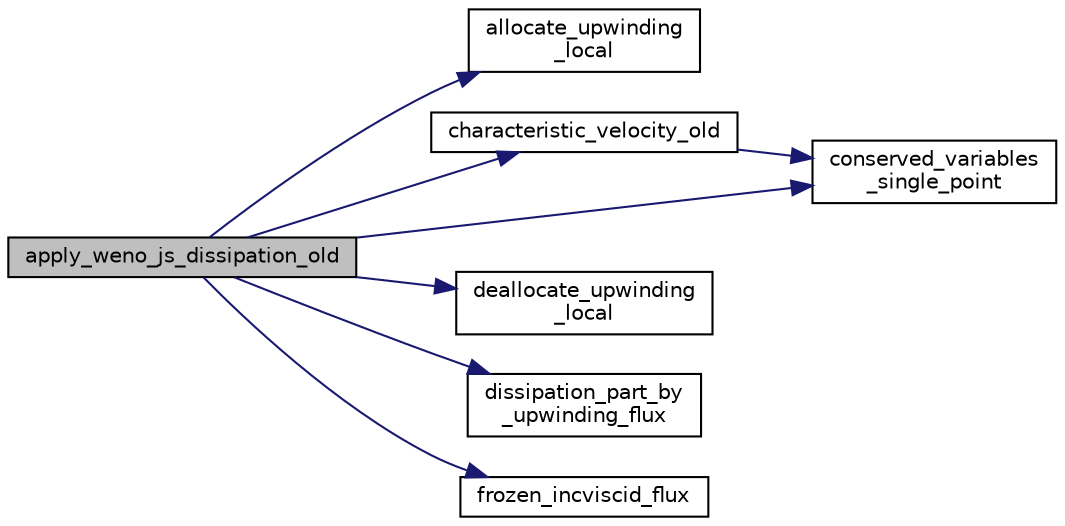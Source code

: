 digraph "apply_weno_js_dissipation_old"
{
 // INTERACTIVE_SVG=YES
  bgcolor="transparent";
  edge [fontname="Helvetica",fontsize="10",labelfontname="Helvetica",labelfontsize="10"];
  node [fontname="Helvetica",fontsize="10",shape=record];
  rankdir="LR";
  Node20 [label="apply_weno_js_dissipation_old",height=0.2,width=0.4,color="black", fillcolor="grey75", style="filled", fontcolor="black"];
  Node20 -> Node21 [color="midnightblue",fontsize="10",style="solid",fontname="Helvetica"];
  Node21 [label="allocate_upwinding\l_local",height=0.2,width=0.4,color="black",URL="$namespacenavierstokesrhsweno.html#abe3d17704e23fdee041cbc4a7c58d78b"];
  Node20 -> Node22 [color="midnightblue",fontsize="10",style="solid",fontname="Helvetica"];
  Node22 [label="characteristic_velocity_old",height=0.2,width=0.4,color="black",URL="$namespacenavierstokesrhsweno.html#a218ed3a33c33cf47975e22571e34c3c3"];
  Node22 -> Node23 [color="midnightblue",fontsize="10",style="solid",fontname="Helvetica"];
  Node23 [label="conserved_variables\l_single_point",height=0.2,width=0.4,color="black",URL="$namespacenavierstokesrhsweno.html#a915a5f75335f503106a55b3359b23e4f"];
  Node20 -> Node23 [color="midnightblue",fontsize="10",style="solid",fontname="Helvetica"];
  Node20 -> Node24 [color="midnightblue",fontsize="10",style="solid",fontname="Helvetica"];
  Node24 [label="deallocate_upwinding\l_local",height=0.2,width=0.4,color="black",URL="$namespacenavierstokesrhsweno.html#af0672aeaf819970b43963e86448c91ad"];
  Node20 -> Node25 [color="midnightblue",fontsize="10",style="solid",fontname="Helvetica"];
  Node25 [label="dissipation_part_by\l_upwinding_flux",height=0.2,width=0.4,color="black",URL="$namespacenavierstokesrhsweno.html#a5a6e0cc7f0cfcab7d3db0700b7eda393"];
  Node20 -> Node26 [color="midnightblue",fontsize="10",style="solid",fontname="Helvetica"];
  Node26 [label="frozen_incviscid_flux",height=0.2,width=0.4,color="black",URL="$namespacenavierstokesrhsweno.html#ae41d80693f0933b732f601a4c4b52697"];
}
